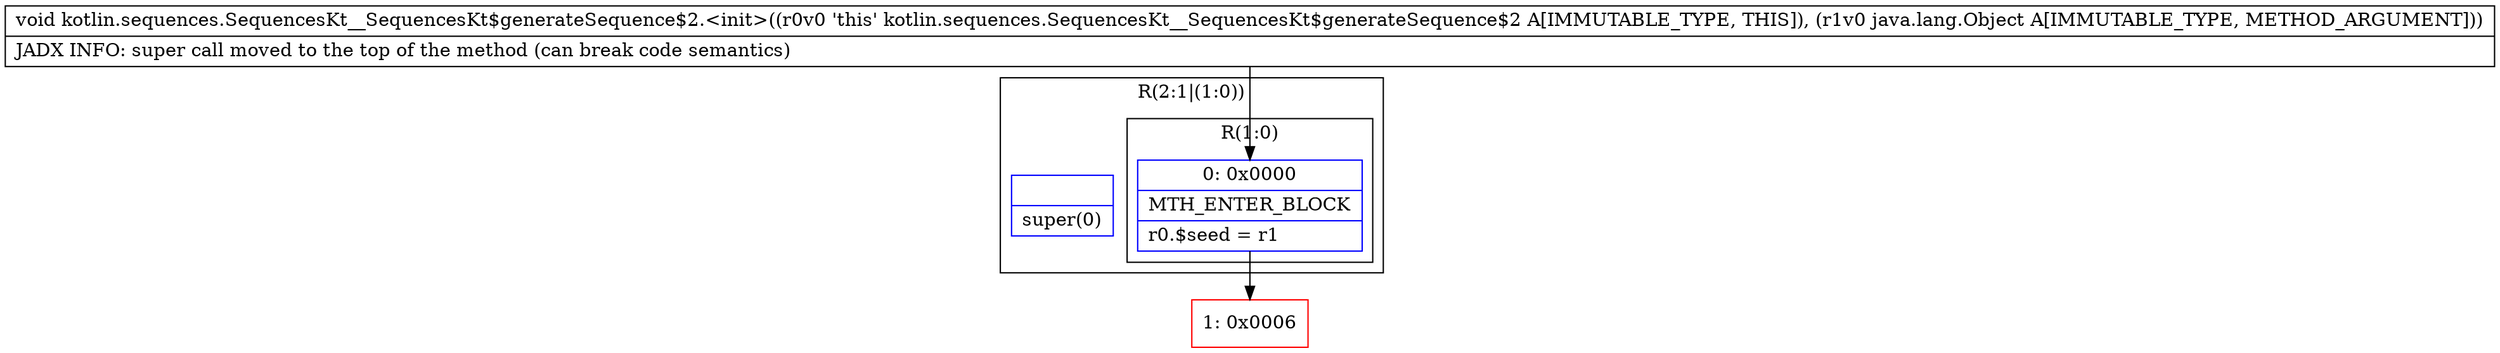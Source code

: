 digraph "CFG forkotlin.sequences.SequencesKt__SequencesKt$generateSequence$2.\<init\>(Ljava\/lang\/Object;)V" {
subgraph cluster_Region_1635302706 {
label = "R(2:1|(1:0))";
node [shape=record,color=blue];
Node_InsnContainer_2005505649 [shape=record,label="{|super(0)\l}"];
subgraph cluster_Region_1648589996 {
label = "R(1:0)";
node [shape=record,color=blue];
Node_0 [shape=record,label="{0\:\ 0x0000|MTH_ENTER_BLOCK\l|r0.$seed = r1\l}"];
}
}
Node_1 [shape=record,color=red,label="{1\:\ 0x0006}"];
MethodNode[shape=record,label="{void kotlin.sequences.SequencesKt__SequencesKt$generateSequence$2.\<init\>((r0v0 'this' kotlin.sequences.SequencesKt__SequencesKt$generateSequence$2 A[IMMUTABLE_TYPE, THIS]), (r1v0 java.lang.Object A[IMMUTABLE_TYPE, METHOD_ARGUMENT]))  | JADX INFO: super call moved to the top of the method (can break code semantics)\l}"];
MethodNode -> Node_0;
Node_0 -> Node_1;
}

